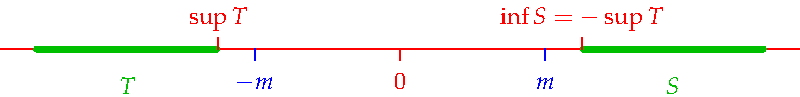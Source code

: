 settings.tex="pdflatex";

texpreamble("\usepackage{amsmath}
\usepackage{amsthm,amssymb}
\usepackage{mathpazo}
\usepackage[svgnames]{xcolor}
");
import graph;

size(400);

draw((1.01,0)--(2,0),heavygreen+linewidth(3));

label("$S$",(1.5,-0.2),heavygreen);

draw((-1.01,0)--(-2,0),heavygreen+linewidth(3));

label("$T$",(-1.5,-0.2),heavygreen);

xaxis(-2.2,2.2,red,RightTicks(new real[]{0}));
xtick(Label("$\inf S=-\sup T$",align=N),1,N,red);
xtick(Label("$m$",align=S),0.8,S,blue);
xtick(Label("$\sup T$",align=N),-1,N,red);
xtick(Label("$-m$",align=S),-0.8,S,blue);


